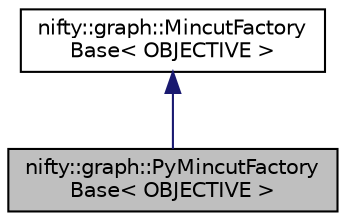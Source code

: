 digraph "nifty::graph::PyMincutFactoryBase&lt; OBJECTIVE &gt;"
{
  edge [fontname="Helvetica",fontsize="10",labelfontname="Helvetica",labelfontsize="10"];
  node [fontname="Helvetica",fontsize="10",shape=record];
  Node1 [label="nifty::graph::PyMincutFactory\lBase\< OBJECTIVE \>",height=0.2,width=0.4,color="black", fillcolor="grey75", style="filled", fontcolor="black"];
  Node2 -> Node1 [dir="back",color="midnightblue",fontsize="10",style="solid",fontname="Helvetica"];
  Node2 [label="nifty::graph::MincutFactory\lBase\< OBJECTIVE \>",height=0.2,width=0.4,color="black", fillcolor="white", style="filled",URL="$classnifty_1_1graph_1_1MincutFactoryBase.html"];
}
